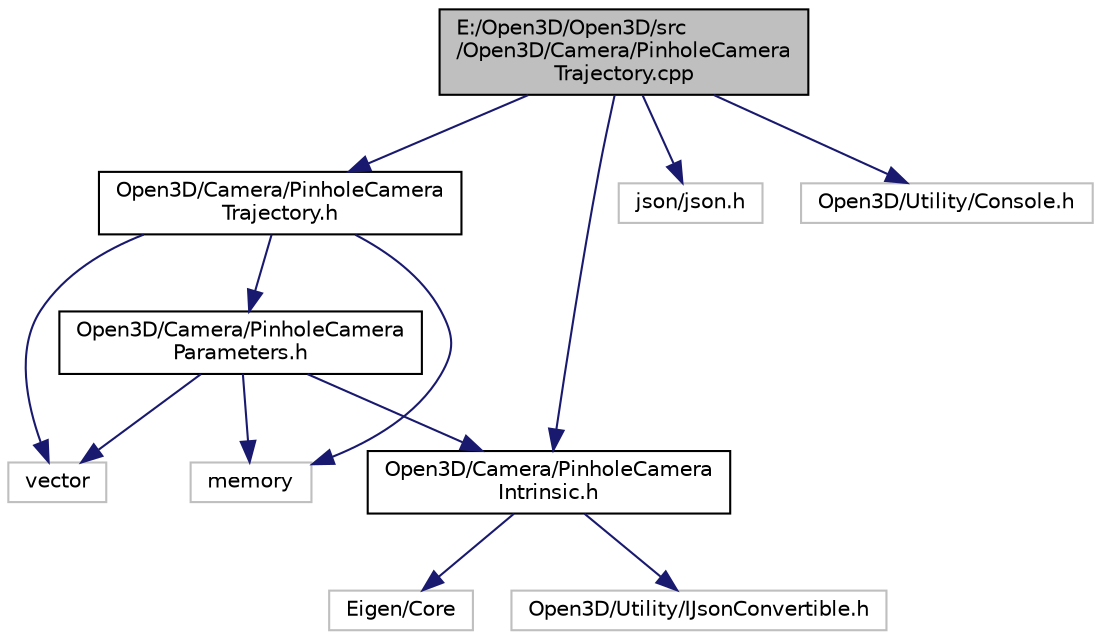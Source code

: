 digraph "E:/Open3D/Open3D/src/Open3D/Camera/PinholeCameraTrajectory.cpp"
{
 // INTERACTIVE_SVG=YES
 // LATEX_PDF_SIZE
  bgcolor="transparent";
  edge [fontname="Helvetica",fontsize="10",labelfontname="Helvetica",labelfontsize="10"];
  node [fontname="Helvetica",fontsize="10",shape=record];
  Node0 [label="E:/Open3D/Open3D/src\l/Open3D/Camera/PinholeCamera\lTrajectory.cpp",height=0.2,width=0.4,color="black", fillcolor="grey75", style="filled", fontcolor="black",tooltip=" "];
  Node0 -> Node1 [color="midnightblue",fontsize="10",style="solid"];
  Node1 [label="Open3D/Camera/PinholeCamera\lTrajectory.h",height=0.2,width=0.4,color="black",URL="$_pinhole_camera_trajectory_8h.html",tooltip=" "];
  Node1 -> Node2 [color="midnightblue",fontsize="10",style="solid"];
  Node2 [label="memory",height=0.2,width=0.4,color="grey75",tooltip=" "];
  Node1 -> Node3 [color="midnightblue",fontsize="10",style="solid"];
  Node3 [label="vector",height=0.2,width=0.4,color="grey75",tooltip=" "];
  Node1 -> Node4 [color="midnightblue",fontsize="10",style="solid"];
  Node4 [label="Open3D/Camera/PinholeCamera\lParameters.h",height=0.2,width=0.4,color="black",URL="$_pinhole_camera_parameters_8h.html",tooltip=" "];
  Node4 -> Node2 [color="midnightblue",fontsize="10",style="solid"];
  Node4 -> Node3 [color="midnightblue",fontsize="10",style="solid"];
  Node4 -> Node5 [color="midnightblue",fontsize="10",style="solid"];
  Node5 [label="Open3D/Camera/PinholeCamera\lIntrinsic.h",height=0.2,width=0.4,color="black",URL="$_pinhole_camera_intrinsic_8h.html",tooltip=" "];
  Node5 -> Node6 [color="midnightblue",fontsize="10",style="solid"];
  Node6 [label="Eigen/Core",height=0.2,width=0.4,color="grey75",tooltip=" "];
  Node5 -> Node7 [color="midnightblue",fontsize="10",style="solid"];
  Node7 [label="Open3D/Utility/IJsonConvertible.h",height=0.2,width=0.4,color="grey75",tooltip=" "];
  Node0 -> Node8 [color="midnightblue",fontsize="10",style="solid"];
  Node8 [label="json/json.h",height=0.2,width=0.4,color="grey75",tooltip=" "];
  Node0 -> Node5 [color="midnightblue",fontsize="10",style="solid"];
  Node0 -> Node9 [color="midnightblue",fontsize="10",style="solid"];
  Node9 [label="Open3D/Utility/Console.h",height=0.2,width=0.4,color="grey75",tooltip=" "];
}
